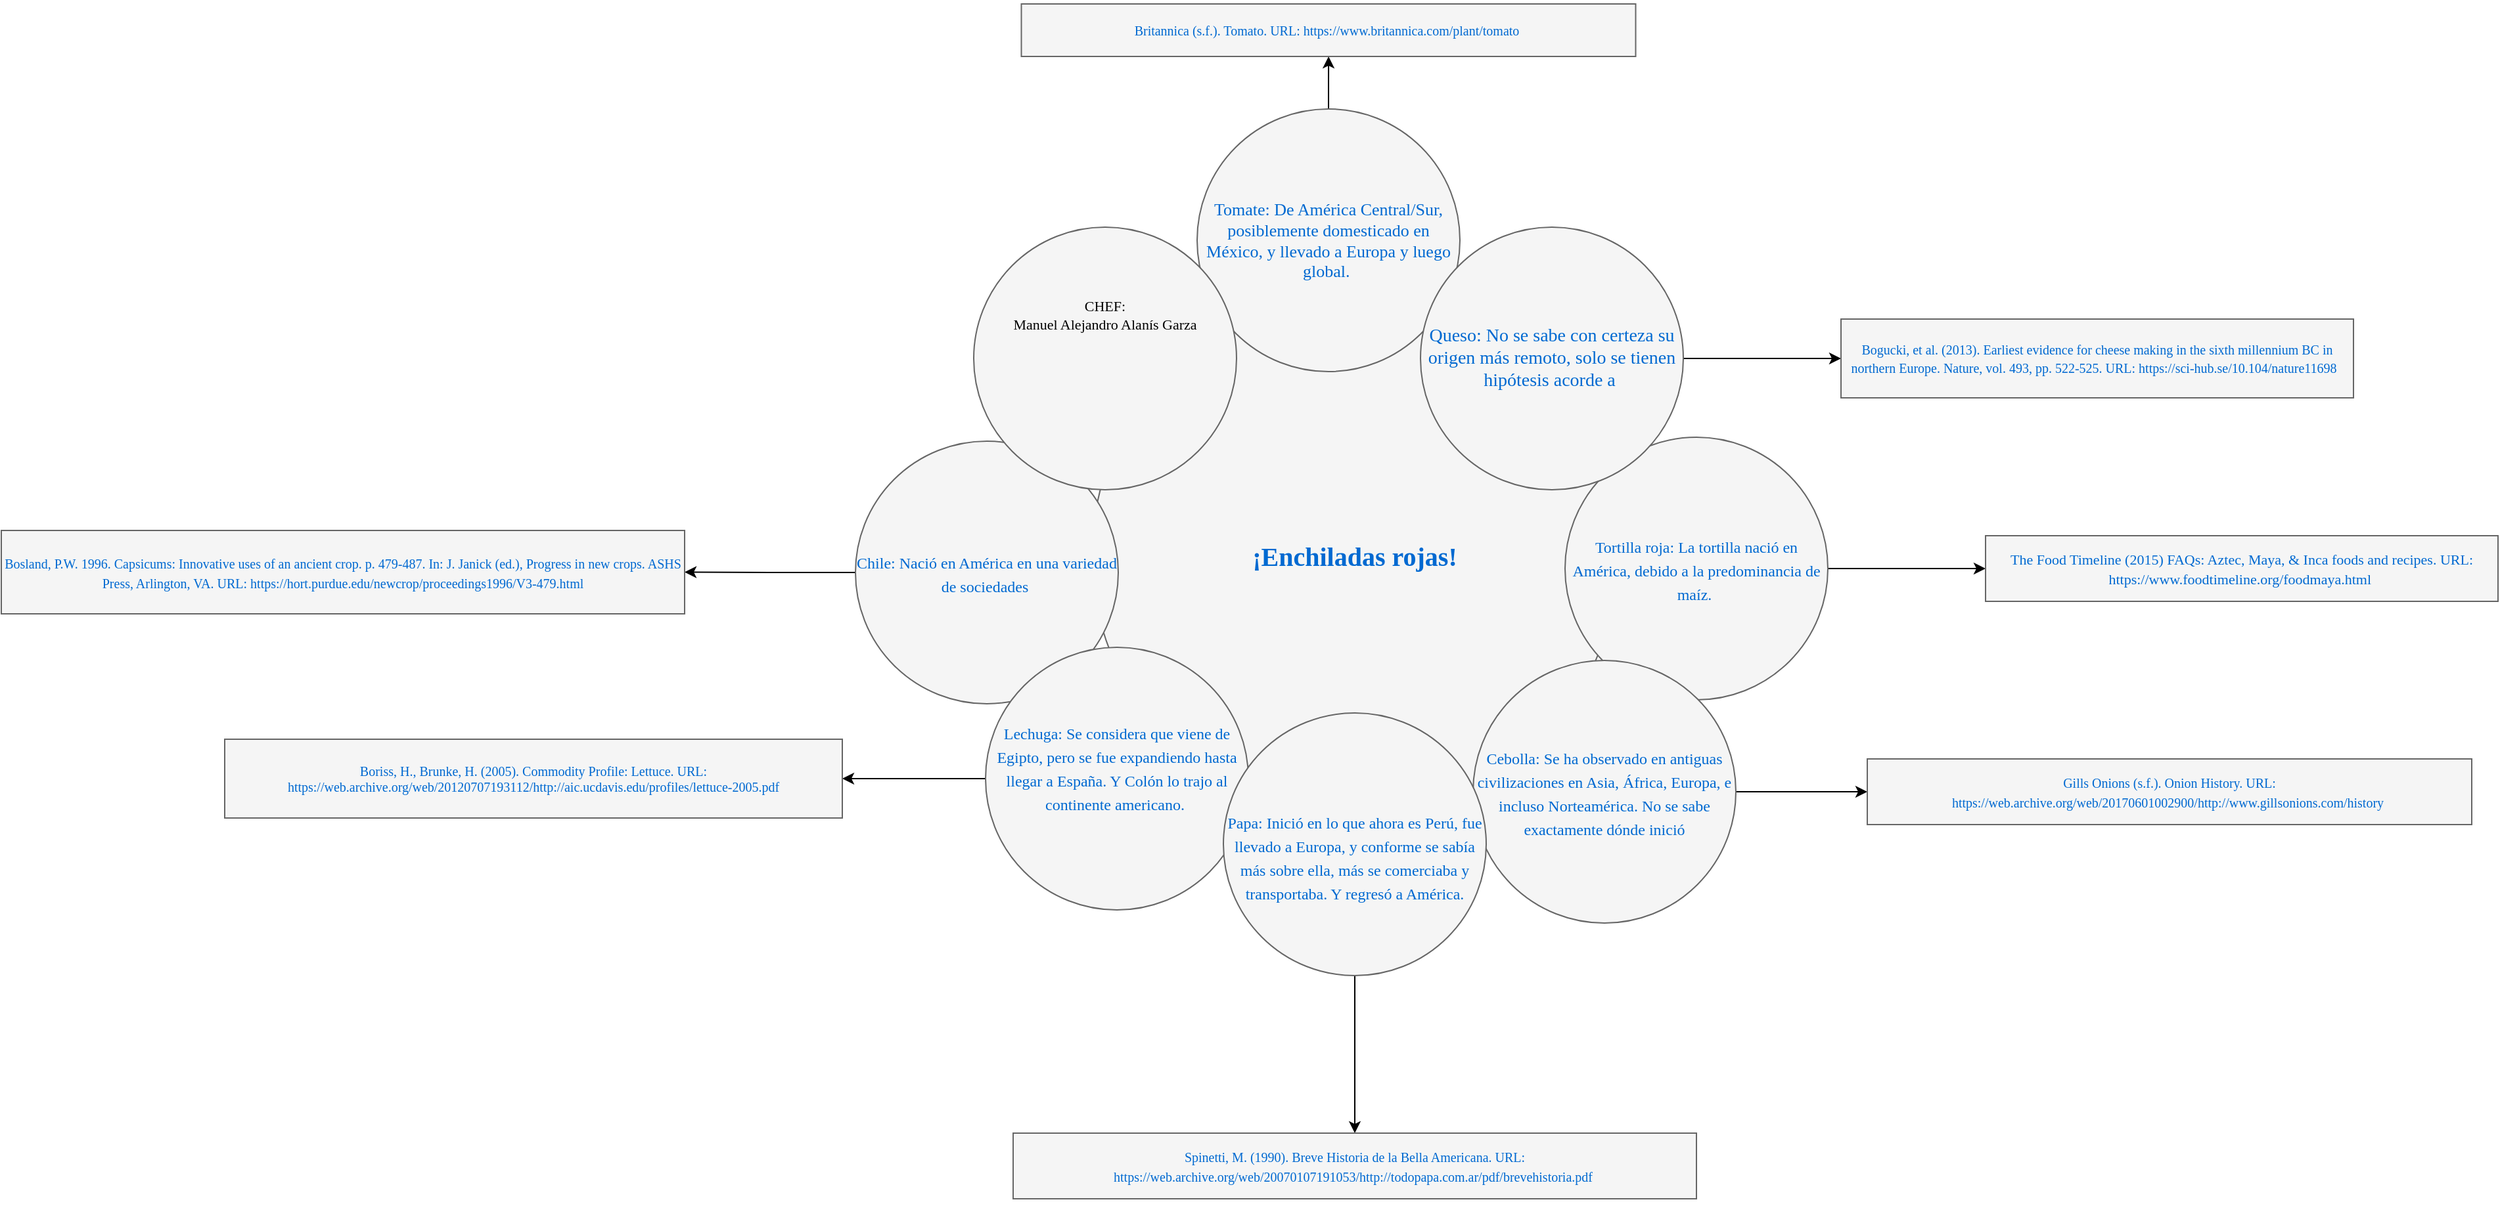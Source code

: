 <mxfile version="20.5.3" type="github">
  <diagram name="Page-1" id="dd472eb7-4b8b-5cd9-a60b-b15522922e76">
    <mxGraphModel dx="1968" dy="1300" grid="1" gridSize="10" guides="1" tooltips="1" connect="1" arrows="1" fold="1" page="1" pageScale="1" pageWidth="1100" pageHeight="850" background="none" math="0" shadow="0">
      <root>
        <mxCell id="0" />
        <mxCell id="1" parent="0" />
        <mxCell id="374e34682ed331ee-1" value="¡Enchiladas rojas!" style="ellipse;whiteSpace=wrap;html=1;rounded=0;shadow=0;dashed=0;comic=0;fontFamily=Verdana;fontSize=20;fontColor=#0069D1;fillColor=#f5f5f5;strokeColor=#666666;fontStyle=1" parent="1" vertex="1">
          <mxGeometry x="330" y="180" width="400" height="400" as="geometry" />
        </mxCell>
        <mxCell id="xvJGu8YhzxAPybP7-k_y-7" value="" style="edgeStyle=orthogonalEdgeStyle;rounded=0;orthogonalLoop=1;jettySize=auto;html=1;fontSize=15;" edge="1" parent="1" source="45236fa5f4b8e91a-1" target="xvJGu8YhzxAPybP7-k_y-6">
          <mxGeometry relative="1" as="geometry" />
        </mxCell>
        <mxCell id="45236fa5f4b8e91a-1" value="Tomate: De América Central/Sur, posiblemente domesticado en México, y llevado a Europa y luego global.&amp;nbsp;" style="ellipse;whiteSpace=wrap;html=1;rounded=0;shadow=0;dashed=0;comic=0;fontFamily=Verdana;fontSize=13;fontColor=#0069D1;fillColor=#f5f5f5;strokeColor=#666666;" parent="1" vertex="1">
          <mxGeometry x="410" y="40" width="200" height="200" as="geometry" />
        </mxCell>
        <mxCell id="xvJGu8YhzxAPybP7-k_y-26" value="" style="edgeStyle=orthogonalEdgeStyle;rounded=0;orthogonalLoop=1;jettySize=auto;html=1;fontSize=20;fontColor=#000000;" edge="1" parent="1" source="45236fa5f4b8e91a-2" target="xvJGu8YhzxAPybP7-k_y-25">
          <mxGeometry relative="1" as="geometry" />
        </mxCell>
        <mxCell id="xvJGu8YhzxAPybP7-k_y-16" value="" style="edgeStyle=orthogonalEdgeStyle;rounded=0;orthogonalLoop=1;jettySize=auto;html=1;fontSize=11;" edge="1" parent="1" source="45236fa5f4b8e91a-3" target="xvJGu8YhzxAPybP7-k_y-15">
          <mxGeometry relative="1" as="geometry" />
        </mxCell>
        <mxCell id="45236fa5f4b8e91a-3" value="&lt;font style=&quot;font-size: 12px;&quot;&gt;Tortilla roja: La tortilla nació en América, debido a la predominancia de maíz.&amp;nbsp;&lt;/font&gt;" style="ellipse;whiteSpace=wrap;html=1;rounded=0;shadow=0;dashed=0;comic=0;fontFamily=Verdana;fontSize=15;fontColor=#0069D1;fillColor=#f5f5f5;strokeColor=#666666;" parent="1" vertex="1">
          <mxGeometry x="690" y="290" width="200" height="200" as="geometry" />
        </mxCell>
        <mxCell id="xvJGu8YhzxAPybP7-k_y-20" value="" style="edgeStyle=orthogonalEdgeStyle;rounded=0;orthogonalLoop=1;jettySize=auto;html=1;fontSize=11;" edge="1" parent="1" source="45236fa5f4b8e91a-4" target="xvJGu8YhzxAPybP7-k_y-19">
          <mxGeometry relative="1" as="geometry" />
        </mxCell>
        <mxCell id="45236fa5f4b8e91a-4" value="&lt;font style=&quot;font-size: 12px;&quot;&gt;Chile: Nació en América en una variedad de sociedades&amp;nbsp;&lt;/font&gt;" style="ellipse;whiteSpace=wrap;html=1;rounded=0;shadow=0;dashed=0;comic=0;fontFamily=Verdana;fontSize=15;fontColor=#0069D1;fillColor=#f5f5f5;strokeColor=#666666;" parent="1" vertex="1">
          <mxGeometry x="150" y="293" width="200" height="200" as="geometry" />
        </mxCell>
        <mxCell id="45236fa5f4b8e91a-5" value="&lt;font color=&quot;#000000&quot; style=&quot;font-size: 11px;&quot;&gt;CHEF:&lt;br style=&quot;font-size: 11px;&quot;&gt;Manuel Alejandro Alanís Garza&lt;br style=&quot;font-size: 11px;&quot;&gt;&lt;br&gt;&lt;br&gt;&lt;br style=&quot;font-size: 11px;&quot;&gt;&lt;br style=&quot;font-size: 11px;&quot;&gt;&lt;br style=&quot;font-size: 11px;&quot;&gt;&lt;/font&gt;" style="ellipse;whiteSpace=wrap;html=1;rounded=0;shadow=0;dashed=0;comic=0;fontFamily=Verdana;fontSize=11;fontColor=#0069D1;fillColor=#f5f5f5;strokeColor=#666666;" parent="1" vertex="1">
          <mxGeometry x="240" y="130" width="200" height="200" as="geometry" />
        </mxCell>
        <mxCell id="xvJGu8YhzxAPybP7-k_y-13" value="" style="edgeStyle=orthogonalEdgeStyle;rounded=0;orthogonalLoop=1;jettySize=auto;html=1;fontSize=13;" edge="1" parent="1" source="45236fa5f4b8e91a-6" target="xvJGu8YhzxAPybP7-k_y-12">
          <mxGeometry relative="1" as="geometry" />
        </mxCell>
        <mxCell id="45236fa5f4b8e91a-6" value="Queso: No se sabe con certeza su origen más remoto, solo se tienen hipótesis acorde a&amp;nbsp;" style="ellipse;whiteSpace=wrap;html=1;rounded=0;shadow=0;dashed=0;comic=0;fontFamily=Verdana;fontSize=14;fontColor=#0069D1;fillColor=#f5f5f5;strokeColor=#666666;" parent="1" vertex="1">
          <mxGeometry x="580" y="130" width="200" height="200" as="geometry" />
        </mxCell>
        <mxCell id="xvJGu8YhzxAPybP7-k_y-18" value="" style="edgeStyle=orthogonalEdgeStyle;rounded=0;orthogonalLoop=1;jettySize=auto;html=1;fontSize=11;" edge="1" parent="1" source="45236fa5f4b8e91a-7" target="xvJGu8YhzxAPybP7-k_y-17">
          <mxGeometry relative="1" as="geometry" />
        </mxCell>
        <mxCell id="45236fa5f4b8e91a-7" value="&lt;font style=&quot;font-size: 12px;&quot;&gt;Cebolla: Se ha observado en antiguas civilizaciones en Asia, África, Europa, e incluso Norteamérica. No se sabe exactamente dónde inició&lt;/font&gt;" style="ellipse;whiteSpace=wrap;html=1;rounded=0;shadow=0;dashed=0;comic=0;fontFamily=Verdana;fontSize=15;fontColor=#0069D1;fillColor=#f5f5f5;strokeColor=#666666;" parent="1" vertex="1">
          <mxGeometry x="620" y="460" width="200" height="200" as="geometry" />
        </mxCell>
        <mxCell id="xvJGu8YhzxAPybP7-k_y-22" value="" style="edgeStyle=orthogonalEdgeStyle;rounded=0;orthogonalLoop=1;jettySize=auto;html=1;fontSize=10;" edge="1" parent="1" source="45236fa5f4b8e91a-8">
          <mxGeometry relative="1" as="geometry">
            <mxPoint x="140" y="550" as="targetPoint" />
          </mxGeometry>
        </mxCell>
        <mxCell id="45236fa5f4b8e91a-8" value="&lt;font style=&quot;font-size: 12px;&quot;&gt;Lechuga:&amp;nbsp;Se considera que viene de Egipto, pero se fue expandiendo hasta llegar a España. Y Colón lo trajo al continente americano.&amp;nbsp;&lt;br&gt;&lt;br&gt;&lt;/font&gt;" style="ellipse;whiteSpace=wrap;html=1;rounded=0;shadow=0;dashed=0;comic=0;fontFamily=Verdana;fontSize=15;fontColor=#0069D1;fillColor=#f5f5f5;strokeColor=#666666;" parent="1" vertex="1">
          <mxGeometry x="249" y="450" width="200" height="200" as="geometry" />
        </mxCell>
        <mxCell id="xvJGu8YhzxAPybP7-k_y-6" value="&lt;p style=&quot;line-height: 90%;&quot;&gt;&lt;font style=&quot;font-size: 10px;&quot;&gt;Britannica (s.f.). Tomato.&amp;nbsp;URL:&amp;nbsp;https://www.britannica.com/plant/tomato&amp;nbsp;&lt;/font&gt;&lt;/p&gt;" style="whiteSpace=wrap;html=1;fontSize=15;fontFamily=Verdana;fillColor=#f5f5f5;strokeColor=#666666;fontColor=#0069D1;rounded=0;shadow=0;dashed=0;comic=0;verticalAlign=middle;" vertex="1" parent="1">
          <mxGeometry x="276.25" y="-40" width="467.5" height="40" as="geometry" />
        </mxCell>
        <mxCell id="xvJGu8YhzxAPybP7-k_y-12" value="&lt;p style=&quot;line-height: 90%;&quot;&gt;&lt;font style=&quot;font-size: 10px;&quot;&gt;Bogucki, et al. (2013). Earliest evidence for cheese making in the sixth millennium BC in northern Europe. Nature, vol. 493, pp. 522-525. URL: https://sci-hub.se/10.104/nature11698&amp;nbsp;&amp;nbsp;&lt;/font&gt;&lt;/p&gt;" style="whiteSpace=wrap;html=1;fontSize=14;fontFamily=Verdana;fillColor=#f5f5f5;strokeColor=#666666;fontColor=#0069D1;rounded=0;shadow=0;dashed=0;comic=0;" vertex="1" parent="1">
          <mxGeometry x="900" y="200" width="390" height="60" as="geometry" />
        </mxCell>
        <mxCell id="xvJGu8YhzxAPybP7-k_y-15" value="&lt;p style=&quot;line-height: 90%;&quot;&gt;&lt;font style=&quot;font-size: 11px;&quot;&gt;The Food Timeline (2015) FAQs: Aztec, Maya, &amp;amp; Inca foods and recipes. URL: https://www.foodtimeline.org/foodmaya.html&amp;nbsp;&lt;/font&gt;&lt;/p&gt;" style="whiteSpace=wrap;html=1;fontSize=15;fontFamily=Verdana;fillColor=#f5f5f5;strokeColor=#666666;fontColor=#0069D1;rounded=0;shadow=0;dashed=0;comic=0;" vertex="1" parent="1">
          <mxGeometry x="1010" y="365" width="390" height="50" as="geometry" />
        </mxCell>
        <mxCell id="xvJGu8YhzxAPybP7-k_y-17" value="&lt;p style=&quot;line-height: 90%;&quot;&gt;&lt;font style=&quot;font-size: 10px;&quot;&gt;Gills Onions (s.f.). Onion History. URL: https://web.archive.org/web/20170601002900/http://www.gillsonions.com/history&amp;nbsp;&lt;/font&gt;&lt;/p&gt;" style="whiteSpace=wrap;html=1;fontSize=15;fontFamily=Verdana;fillColor=#f5f5f5;strokeColor=#666666;fontColor=#0069D1;rounded=0;shadow=0;dashed=0;comic=0;" vertex="1" parent="1">
          <mxGeometry x="920" y="535" width="460" height="50" as="geometry" />
        </mxCell>
        <mxCell id="xvJGu8YhzxAPybP7-k_y-19" value="&lt;p style=&quot;line-height: 90%;&quot;&gt;&lt;font style=&quot;font-size: 10px;&quot;&gt;Bosland, P.W. 1996. Capsicums: Innovative uses of an ancient crop. p. 479-487. In: J. Janick (ed.), Progress in new crops. ASHS Press, Arlington, VA. URL: https://hort.purdue.edu/newcrop/proceedings1996/V3-479.html&lt;/font&gt;&lt;/p&gt;" style="whiteSpace=wrap;html=1;fontSize=15;fontFamily=Verdana;fillColor=#f5f5f5;strokeColor=#666666;fontColor=#0069D1;rounded=0;shadow=0;dashed=0;comic=0;" vertex="1" parent="1">
          <mxGeometry x="-500" y="361" width="520" height="63.5" as="geometry" />
        </mxCell>
        <mxCell id="xvJGu8YhzxAPybP7-k_y-23" value="Boriss, H., Brunke, H. (2005). Commodity Profile: Lettuce. URL: https://web.archive.org/web/20120707193112/http://aic.ucdavis.edu/profiles/lettuce-2005.pdf" style="whiteSpace=wrap;html=1;fontSize=10;fontFamily=Verdana;fillColor=#f5f5f5;strokeColor=#666666;fontColor=#0069D1;rounded=0;shadow=0;dashed=0;comic=0;" vertex="1" parent="1">
          <mxGeometry x="-330" y="520" width="470" height="60" as="geometry" />
        </mxCell>
        <mxCell id="xvJGu8YhzxAPybP7-k_y-24" value="" style="shape=image;verticalLabelPosition=bottom;labelBackgroundColor=default;verticalAlign=top;aspect=fixed;imageAspect=0;image=https://creazilla-store.fra1.digitaloceanspaces.com/cliparts/35947/chef-cook-clipart-xl.png;" vertex="1" parent="1">
          <mxGeometry x="350" y="230" width="99" height="184.51" as="geometry" />
        </mxCell>
        <mxCell id="xvJGu8YhzxAPybP7-k_y-25" value="&lt;p style=&quot;line-height: 90%;&quot;&gt;&lt;font style=&quot;font-size: 10px;&quot;&gt;Spinetti, M. (1990). Breve Historia de la Bella Americana. URL: https://web.archive.org/web/20070107191053/http://todopapa.com.ar/pdf/brevehistoria.pdf&amp;nbsp;&lt;/font&gt;&lt;/p&gt;" style="whiteSpace=wrap;html=1;fontSize=15;fontFamily=Verdana;fillColor=#f5f5f5;strokeColor=#666666;fontColor=#0069D1;rounded=0;shadow=0;dashed=0;comic=0;" vertex="1" parent="1">
          <mxGeometry x="270" y="820" width="520" height="50" as="geometry" />
        </mxCell>
        <mxCell id="45236fa5f4b8e91a-2" value="&lt;font style=&quot;font-size: 12px;&quot;&gt;&lt;br&gt;Papa:&amp;nbsp;Inició en lo que ahora es Perú, fue llevado a Europa, y conforme se sabía más sobre ella, más se comerciaba y transportaba. Y regresó a América.&lt;/font&gt;" style="ellipse;whiteSpace=wrap;html=1;rounded=0;shadow=0;dashed=0;comic=0;fontFamily=Verdana;fontSize=15;fontColor=#0069D1;fillColor=#f5f5f5;strokeColor=#666666;" parent="1" vertex="1">
          <mxGeometry x="430" y="500" width="200" height="200" as="geometry" />
        </mxCell>
      </root>
    </mxGraphModel>
  </diagram>
</mxfile>
